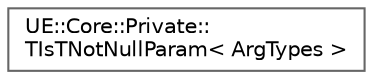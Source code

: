 digraph "Graphical Class Hierarchy"
{
 // INTERACTIVE_SVG=YES
 // LATEX_PDF_SIZE
  bgcolor="transparent";
  edge [fontname=Helvetica,fontsize=10,labelfontname=Helvetica,labelfontsize=10];
  node [fontname=Helvetica,fontsize=10,shape=box,height=0.2,width=0.4];
  rankdir="LR";
  Node0 [id="Node000000",label="UE::Core::Private::\lTIsTNotNullParam\< ArgTypes \>",height=0.2,width=0.4,color="grey40", fillcolor="white", style="filled",URL="$da/d0d/structUE_1_1Core_1_1Private_1_1TIsTNotNullParam.html",tooltip=" "];
}
